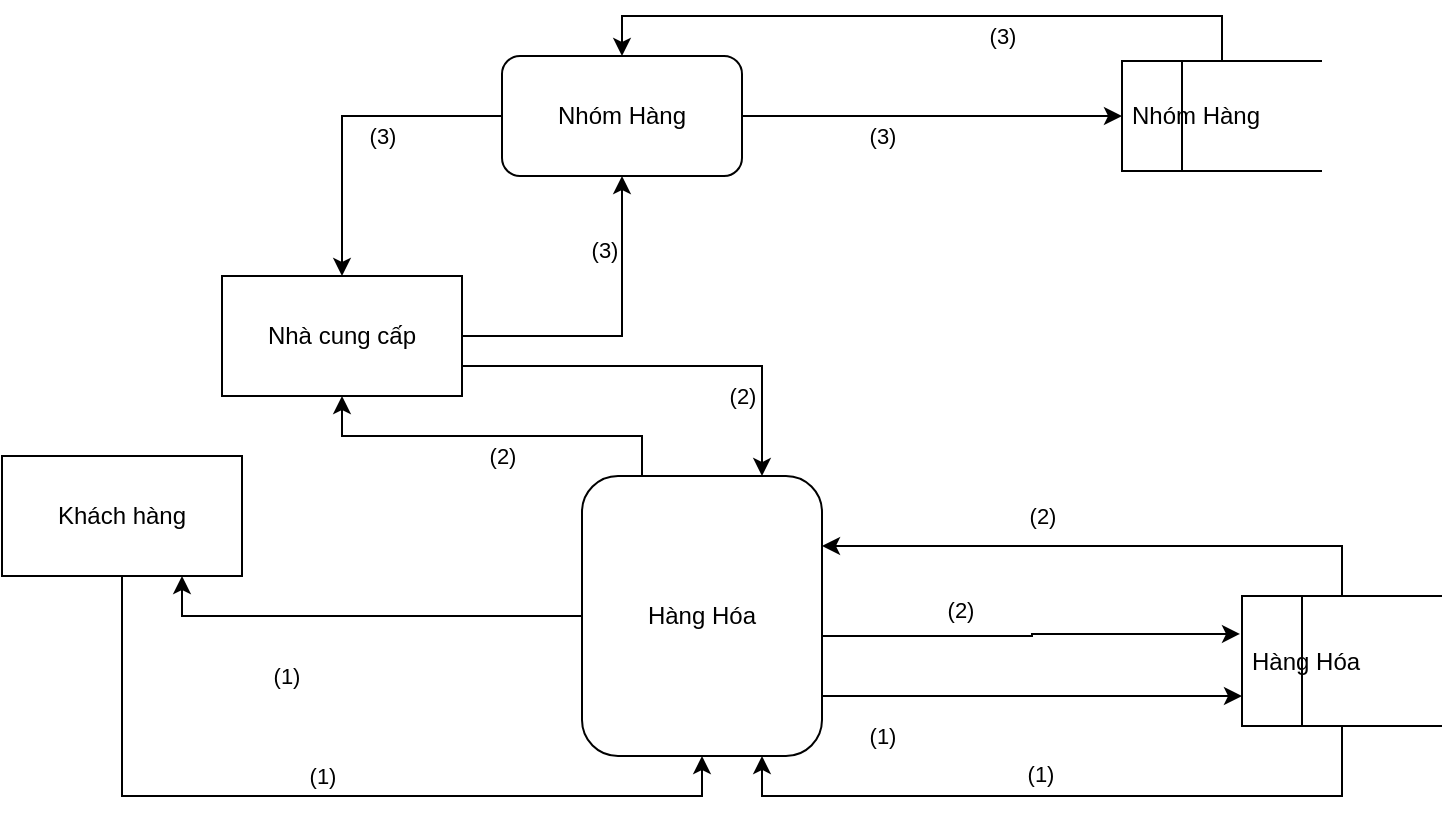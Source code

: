 <mxfile version="17.4.1" type="device"><diagram id="C0Exnm78Z_s1MlT465NK" name="Page-1"><mxGraphModel dx="1102" dy="450" grid="1" gridSize="10" guides="1" tooltips="1" connect="1" arrows="1" fold="1" page="1" pageScale="1" pageWidth="827" pageHeight="1169" math="0" shadow="0"><root><mxCell id="0"/><mxCell id="1" parent="0"/><mxCell id="ex8JGFsKaT6_LegAca-P-15" style="edgeStyle=orthogonalEdgeStyle;rounded=0;orthogonalLoop=1;jettySize=auto;html=1;exitX=0;exitY=0.5;exitDx=0;exitDy=0;entryX=0.5;entryY=0;entryDx=0;entryDy=0;" edge="1" parent="1" source="ex8JGFsKaT6_LegAca-P-1" target="ex8JGFsKaT6_LegAca-P-6"><mxGeometry relative="1" as="geometry"/></mxCell><mxCell id="ex8JGFsKaT6_LegAca-P-23" style="edgeStyle=orthogonalEdgeStyle;rounded=0;orthogonalLoop=1;jettySize=auto;html=1;exitX=1;exitY=0.5;exitDx=0;exitDy=0;entryX=0;entryY=0.5;entryDx=0;entryDy=0;" edge="1" parent="1" source="ex8JGFsKaT6_LegAca-P-1" target="ex8JGFsKaT6_LegAca-P-5"><mxGeometry relative="1" as="geometry"/></mxCell><mxCell id="ex8JGFsKaT6_LegAca-P-35" value="&lt;font style=&quot;vertical-align: inherit&quot;&gt;&lt;font style=&quot;vertical-align: inherit&quot;&gt;(3)&lt;/font&gt;&lt;/font&gt;" style="edgeLabel;html=1;align=center;verticalAlign=middle;resizable=0;points=[];" vertex="1" connectable="0" parent="ex8JGFsKaT6_LegAca-P-23"><mxGeometry x="-0.263" y="-3" relative="1" as="geometry"><mxPoint y="7" as="offset"/></mxGeometry></mxCell><mxCell id="ex8JGFsKaT6_LegAca-P-1" value="&lt;font style=&quot;vertical-align: inherit&quot;&gt;&lt;font style=&quot;vertical-align: inherit&quot;&gt;&lt;font style=&quot;vertical-align: inherit&quot;&gt;&lt;font style=&quot;vertical-align: inherit&quot;&gt;Nhóm Hàng&lt;/font&gt;&lt;/font&gt;&lt;/font&gt;&lt;/font&gt;" style="rounded=1;whiteSpace=wrap;html=1;" vertex="1" parent="1"><mxGeometry x="280" y="80" width="120" height="60" as="geometry"/></mxCell><mxCell id="ex8JGFsKaT6_LegAca-P-10" style="edgeStyle=orthogonalEdgeStyle;rounded=0;orthogonalLoop=1;jettySize=auto;html=1;exitX=0;exitY=0.5;exitDx=0;exitDy=0;entryX=0.75;entryY=1;entryDx=0;entryDy=0;" edge="1" parent="1" source="ex8JGFsKaT6_LegAca-P-2" target="ex8JGFsKaT6_LegAca-P-7"><mxGeometry relative="1" as="geometry"/></mxCell><mxCell id="ex8JGFsKaT6_LegAca-P-11" style="edgeStyle=orthogonalEdgeStyle;rounded=0;orthogonalLoop=1;jettySize=auto;html=1;exitX=0.25;exitY=0;exitDx=0;exitDy=0;entryX=0.5;entryY=1;entryDx=0;entryDy=0;" edge="1" parent="1" source="ex8JGFsKaT6_LegAca-P-2" target="ex8JGFsKaT6_LegAca-P-6"><mxGeometry relative="1" as="geometry"/></mxCell><mxCell id="ex8JGFsKaT6_LegAca-P-21" style="edgeStyle=orthogonalEdgeStyle;rounded=0;orthogonalLoop=1;jettySize=auto;html=1;exitX=1;exitY=0.5;exitDx=0;exitDy=0;" edge="1" parent="1" source="ex8JGFsKaT6_LegAca-P-2" target="ex8JGFsKaT6_LegAca-P-4"><mxGeometry relative="1" as="geometry"><Array as="points"><mxPoint x="440" y="400"/></Array></mxGeometry></mxCell><mxCell id="ex8JGFsKaT6_LegAca-P-30" style="edgeStyle=orthogonalEdgeStyle;rounded=0;orthogonalLoop=1;jettySize=auto;html=1;exitX=1;exitY=0.5;exitDx=0;exitDy=0;entryX=-0.01;entryY=0.292;entryDx=0;entryDy=0;entryPerimeter=0;" edge="1" parent="1" source="ex8JGFsKaT6_LegAca-P-2" target="ex8JGFsKaT6_LegAca-P-4"><mxGeometry relative="1" as="geometry"><Array as="points"><mxPoint x="440" y="370"/><mxPoint x="545" y="370"/><mxPoint x="545" y="369"/></Array></mxGeometry></mxCell><mxCell id="ex8JGFsKaT6_LegAca-P-2" value="&lt;font style=&quot;vertical-align: inherit&quot;&gt;&lt;font style=&quot;vertical-align: inherit&quot;&gt;&lt;font style=&quot;vertical-align: inherit&quot;&gt;&lt;font style=&quot;vertical-align: inherit&quot;&gt;Hàng Hóa&lt;/font&gt;&lt;/font&gt;&lt;/font&gt;&lt;/font&gt;" style="rounded=1;whiteSpace=wrap;html=1;" vertex="1" parent="1"><mxGeometry x="320" y="290" width="120" height="140" as="geometry"/></mxCell><mxCell id="ex8JGFsKaT6_LegAca-P-20" style="edgeStyle=orthogonalEdgeStyle;rounded=0;orthogonalLoop=1;jettySize=auto;html=1;exitX=0.5;exitY=1;exitDx=0;exitDy=0;entryX=0.75;entryY=1;entryDx=0;entryDy=0;" edge="1" parent="1" source="ex8JGFsKaT6_LegAca-P-4" target="ex8JGFsKaT6_LegAca-P-2"><mxGeometry relative="1" as="geometry"><Array as="points"><mxPoint x="700" y="450"/><mxPoint x="410" y="450"/></Array></mxGeometry></mxCell><mxCell id="ex8JGFsKaT6_LegAca-P-29" style="edgeStyle=orthogonalEdgeStyle;rounded=0;orthogonalLoop=1;jettySize=auto;html=1;exitX=0.5;exitY=0;exitDx=0;exitDy=0;entryX=1;entryY=0.25;entryDx=0;entryDy=0;" edge="1" parent="1" source="ex8JGFsKaT6_LegAca-P-4" target="ex8JGFsKaT6_LegAca-P-2"><mxGeometry relative="1" as="geometry"/></mxCell><mxCell id="ex8JGFsKaT6_LegAca-P-31" value="&lt;font style=&quot;vertical-align: inherit&quot;&gt;&lt;font style=&quot;vertical-align: inherit&quot;&gt;(2)&lt;/font&gt;&lt;/font&gt;" style="edgeLabel;html=1;align=center;verticalAlign=middle;resizable=0;points=[];" vertex="1" connectable="0" parent="ex8JGFsKaT6_LegAca-P-29"><mxGeometry x="0.221" relative="1" as="geometry"><mxPoint x="-151" y="-75" as="offset"/></mxGeometry></mxCell><mxCell id="ex8JGFsKaT6_LegAca-P-4" value="&lt;font style=&quot;vertical-align: inherit&quot;&gt;&lt;font style=&quot;vertical-align: inherit&quot;&gt;Hàng Hóa&lt;/font&gt;&lt;/font&gt;" style="html=1;dashed=0;whitespace=wrap;shape=mxgraph.dfd.dataStoreID;align=left;spacingLeft=3;points=[[0,0],[0.5,0],[1,0],[0,0.5],[1,0.5],[0,1],[0.5,1],[1,1]];" vertex="1" parent="1"><mxGeometry x="650" y="350" width="100" height="65" as="geometry"/></mxCell><mxCell id="ex8JGFsKaT6_LegAca-P-22" style="edgeStyle=orthogonalEdgeStyle;rounded=0;orthogonalLoop=1;jettySize=auto;html=1;exitX=0.5;exitY=0;exitDx=0;exitDy=0;entryX=0.5;entryY=0;entryDx=0;entryDy=0;" edge="1" parent="1" source="ex8JGFsKaT6_LegAca-P-5" target="ex8JGFsKaT6_LegAca-P-1"><mxGeometry relative="1" as="geometry"><Array as="points"><mxPoint x="640" y="60"/><mxPoint x="340" y="60"/></Array></mxGeometry></mxCell><mxCell id="ex8JGFsKaT6_LegAca-P-5" value="&lt;font style=&quot;vertical-align: inherit&quot;&gt;&lt;font style=&quot;vertical-align: inherit&quot;&gt;Nhóm Hàng&lt;/font&gt;&lt;/font&gt;" style="html=1;dashed=0;whitespace=wrap;shape=mxgraph.dfd.dataStoreID;align=left;spacingLeft=3;points=[[0,0],[0.5,0],[1,0],[0,0.5],[1,0.5],[0,1],[0.5,1],[1,1]];" vertex="1" parent="1"><mxGeometry x="590" y="82.5" width="100" height="55" as="geometry"/></mxCell><mxCell id="ex8JGFsKaT6_LegAca-P-13" style="edgeStyle=orthogonalEdgeStyle;rounded=0;orthogonalLoop=1;jettySize=auto;html=1;exitX=1;exitY=0.75;exitDx=0;exitDy=0;entryX=0.75;entryY=0;entryDx=0;entryDy=0;" edge="1" parent="1" source="ex8JGFsKaT6_LegAca-P-6" target="ex8JGFsKaT6_LegAca-P-2"><mxGeometry relative="1" as="geometry"/></mxCell><mxCell id="ex8JGFsKaT6_LegAca-P-14" style="edgeStyle=orthogonalEdgeStyle;rounded=0;orthogonalLoop=1;jettySize=auto;html=1;exitX=1;exitY=0.5;exitDx=0;exitDy=0;entryX=0.5;entryY=1;entryDx=0;entryDy=0;" edge="1" parent="1" source="ex8JGFsKaT6_LegAca-P-6" target="ex8JGFsKaT6_LegAca-P-1"><mxGeometry relative="1" as="geometry"/></mxCell><mxCell id="ex8JGFsKaT6_LegAca-P-6" value="&lt;font style=&quot;vertical-align: inherit&quot;&gt;&lt;font style=&quot;vertical-align: inherit&quot;&gt;Nhà cung cấp&lt;/font&gt;&lt;/font&gt;" style="rounded=0;whiteSpace=wrap;html=1;" vertex="1" parent="1"><mxGeometry x="140" y="190" width="120" height="60" as="geometry"/></mxCell><mxCell id="ex8JGFsKaT6_LegAca-P-8" style="edgeStyle=orthogonalEdgeStyle;rounded=0;orthogonalLoop=1;jettySize=auto;html=1;exitX=0.5;exitY=1;exitDx=0;exitDy=0;entryX=0.5;entryY=1;entryDx=0;entryDy=0;" edge="1" parent="1" source="ex8JGFsKaT6_LegAca-P-7" target="ex8JGFsKaT6_LegAca-P-2"><mxGeometry relative="1" as="geometry"/></mxCell><mxCell id="ex8JGFsKaT6_LegAca-P-24" value="&lt;font style=&quot;vertical-align: inherit&quot;&gt;&lt;font style=&quot;vertical-align: inherit&quot;&gt;(1)&lt;/font&gt;&lt;/font&gt;" style="edgeLabel;html=1;align=center;verticalAlign=middle;resizable=0;points=[];" vertex="1" connectable="0" parent="ex8JGFsKaT6_LegAca-P-8"><mxGeometry x="-0.205" y="-2" relative="1" as="geometry"><mxPoint x="25" y="-62" as="offset"/></mxGeometry></mxCell><mxCell id="ex8JGFsKaT6_LegAca-P-7" value="&lt;font style=&quot;vertical-align: inherit&quot;&gt;&lt;font style=&quot;vertical-align: inherit&quot;&gt;&lt;font style=&quot;vertical-align: inherit&quot;&gt;&lt;font style=&quot;vertical-align: inherit&quot;&gt;Khách hàng&lt;/font&gt;&lt;/font&gt;&lt;/font&gt;&lt;/font&gt;" style="rounded=0;whiteSpace=wrap;html=1;" vertex="1" parent="1"><mxGeometry x="30" y="280" width="120" height="60" as="geometry"/></mxCell><mxCell id="ex8JGFsKaT6_LegAca-P-25" value="&lt;font style=&quot;vertical-align: inherit&quot;&gt;&lt;font style=&quot;vertical-align: inherit&quot;&gt;(1)&lt;/font&gt;&lt;/font&gt;" style="edgeLabel;html=1;align=center;verticalAlign=middle;resizable=0;points=[];" vertex="1" connectable="0" parent="1"><mxGeometry x="190" y="440" as="geometry"/></mxCell><mxCell id="ex8JGFsKaT6_LegAca-P-26" value="&lt;font style=&quot;vertical-align: inherit&quot;&gt;&lt;font style=&quot;vertical-align: inherit&quot;&gt;(1)&lt;/font&gt;&lt;/font&gt;" style="edgeLabel;html=1;align=center;verticalAlign=middle;resizable=0;points=[];" vertex="1" connectable="0" parent="1"><mxGeometry x="470" y="420" as="geometry"/></mxCell><mxCell id="ex8JGFsKaT6_LegAca-P-27" value="&lt;font style=&quot;vertical-align: inherit&quot;&gt;&lt;font style=&quot;vertical-align: inherit&quot;&gt;(1)&lt;/font&gt;&lt;/font&gt;" style="edgeLabel;html=1;align=center;verticalAlign=middle;resizable=0;points=[];" vertex="1" connectable="0" parent="1"><mxGeometry x="210" y="400" as="geometry"><mxPoint x="339" y="39" as="offset"/></mxGeometry></mxCell><mxCell id="ex8JGFsKaT6_LegAca-P-32" value="&lt;font style=&quot;vertical-align: inherit&quot;&gt;&lt;font style=&quot;vertical-align: inherit&quot;&gt;(2)&lt;/font&gt;&lt;/font&gt;" style="edgeLabel;html=1;align=center;verticalAlign=middle;resizable=0;points=[];" vertex="1" connectable="0" parent="1"><mxGeometry x="550" y="310" as="geometry"/></mxCell><mxCell id="ex8JGFsKaT6_LegAca-P-33" value="&lt;font style=&quot;vertical-align: inherit&quot;&gt;&lt;font style=&quot;vertical-align: inherit&quot;&gt;(2)&lt;/font&gt;&lt;/font&gt;" style="edgeLabel;html=1;align=center;verticalAlign=middle;resizable=0;points=[];" vertex="1" connectable="0" parent="1"><mxGeometry x="280" y="280" as="geometry"/></mxCell><mxCell id="ex8JGFsKaT6_LegAca-P-34" value="&lt;font style=&quot;vertical-align: inherit&quot;&gt;&lt;font style=&quot;vertical-align: inherit&quot;&gt;(2)&lt;/font&gt;&lt;/font&gt;" style="edgeLabel;html=1;align=center;verticalAlign=middle;resizable=0;points=[];" vertex="1" connectable="0" parent="1"><mxGeometry x="570" y="340" as="geometry"><mxPoint x="-61" y="17" as="offset"/></mxGeometry></mxCell><mxCell id="ex8JGFsKaT6_LegAca-P-36" value="&lt;font style=&quot;vertical-align: inherit&quot;&gt;&lt;font style=&quot;vertical-align: inherit&quot;&gt;(3)&lt;/font&gt;&lt;/font&gt;" style="edgeLabel;html=1;align=center;verticalAlign=middle;resizable=0;points=[];" vertex="1" connectable="0" parent="1"><mxGeometry x="530" y="70" as="geometry"/></mxCell><mxCell id="ex8JGFsKaT6_LegAca-P-37" value="&lt;font style=&quot;vertical-align: inherit&quot;&gt;&lt;font style=&quot;vertical-align: inherit&quot;&gt;(3)&lt;/font&gt;&lt;/font&gt;" style="edgeLabel;html=1;align=center;verticalAlign=middle;resizable=0;points=[];" vertex="1" connectable="0" parent="1"><mxGeometry x="220" y="120" as="geometry"/></mxCell><mxCell id="ex8JGFsKaT6_LegAca-P-38" value="&lt;font style=&quot;vertical-align: inherit&quot;&gt;&lt;font style=&quot;vertical-align: inherit&quot;&gt;(3)&lt;/font&gt;&lt;/font&gt;" style="edgeLabel;html=1;align=center;verticalAlign=middle;resizable=0;points=[];" vertex="1" connectable="0" parent="1"><mxGeometry x="500" y="150" as="geometry"><mxPoint x="-169" y="27" as="offset"/></mxGeometry></mxCell></root></mxGraphModel></diagram></mxfile>